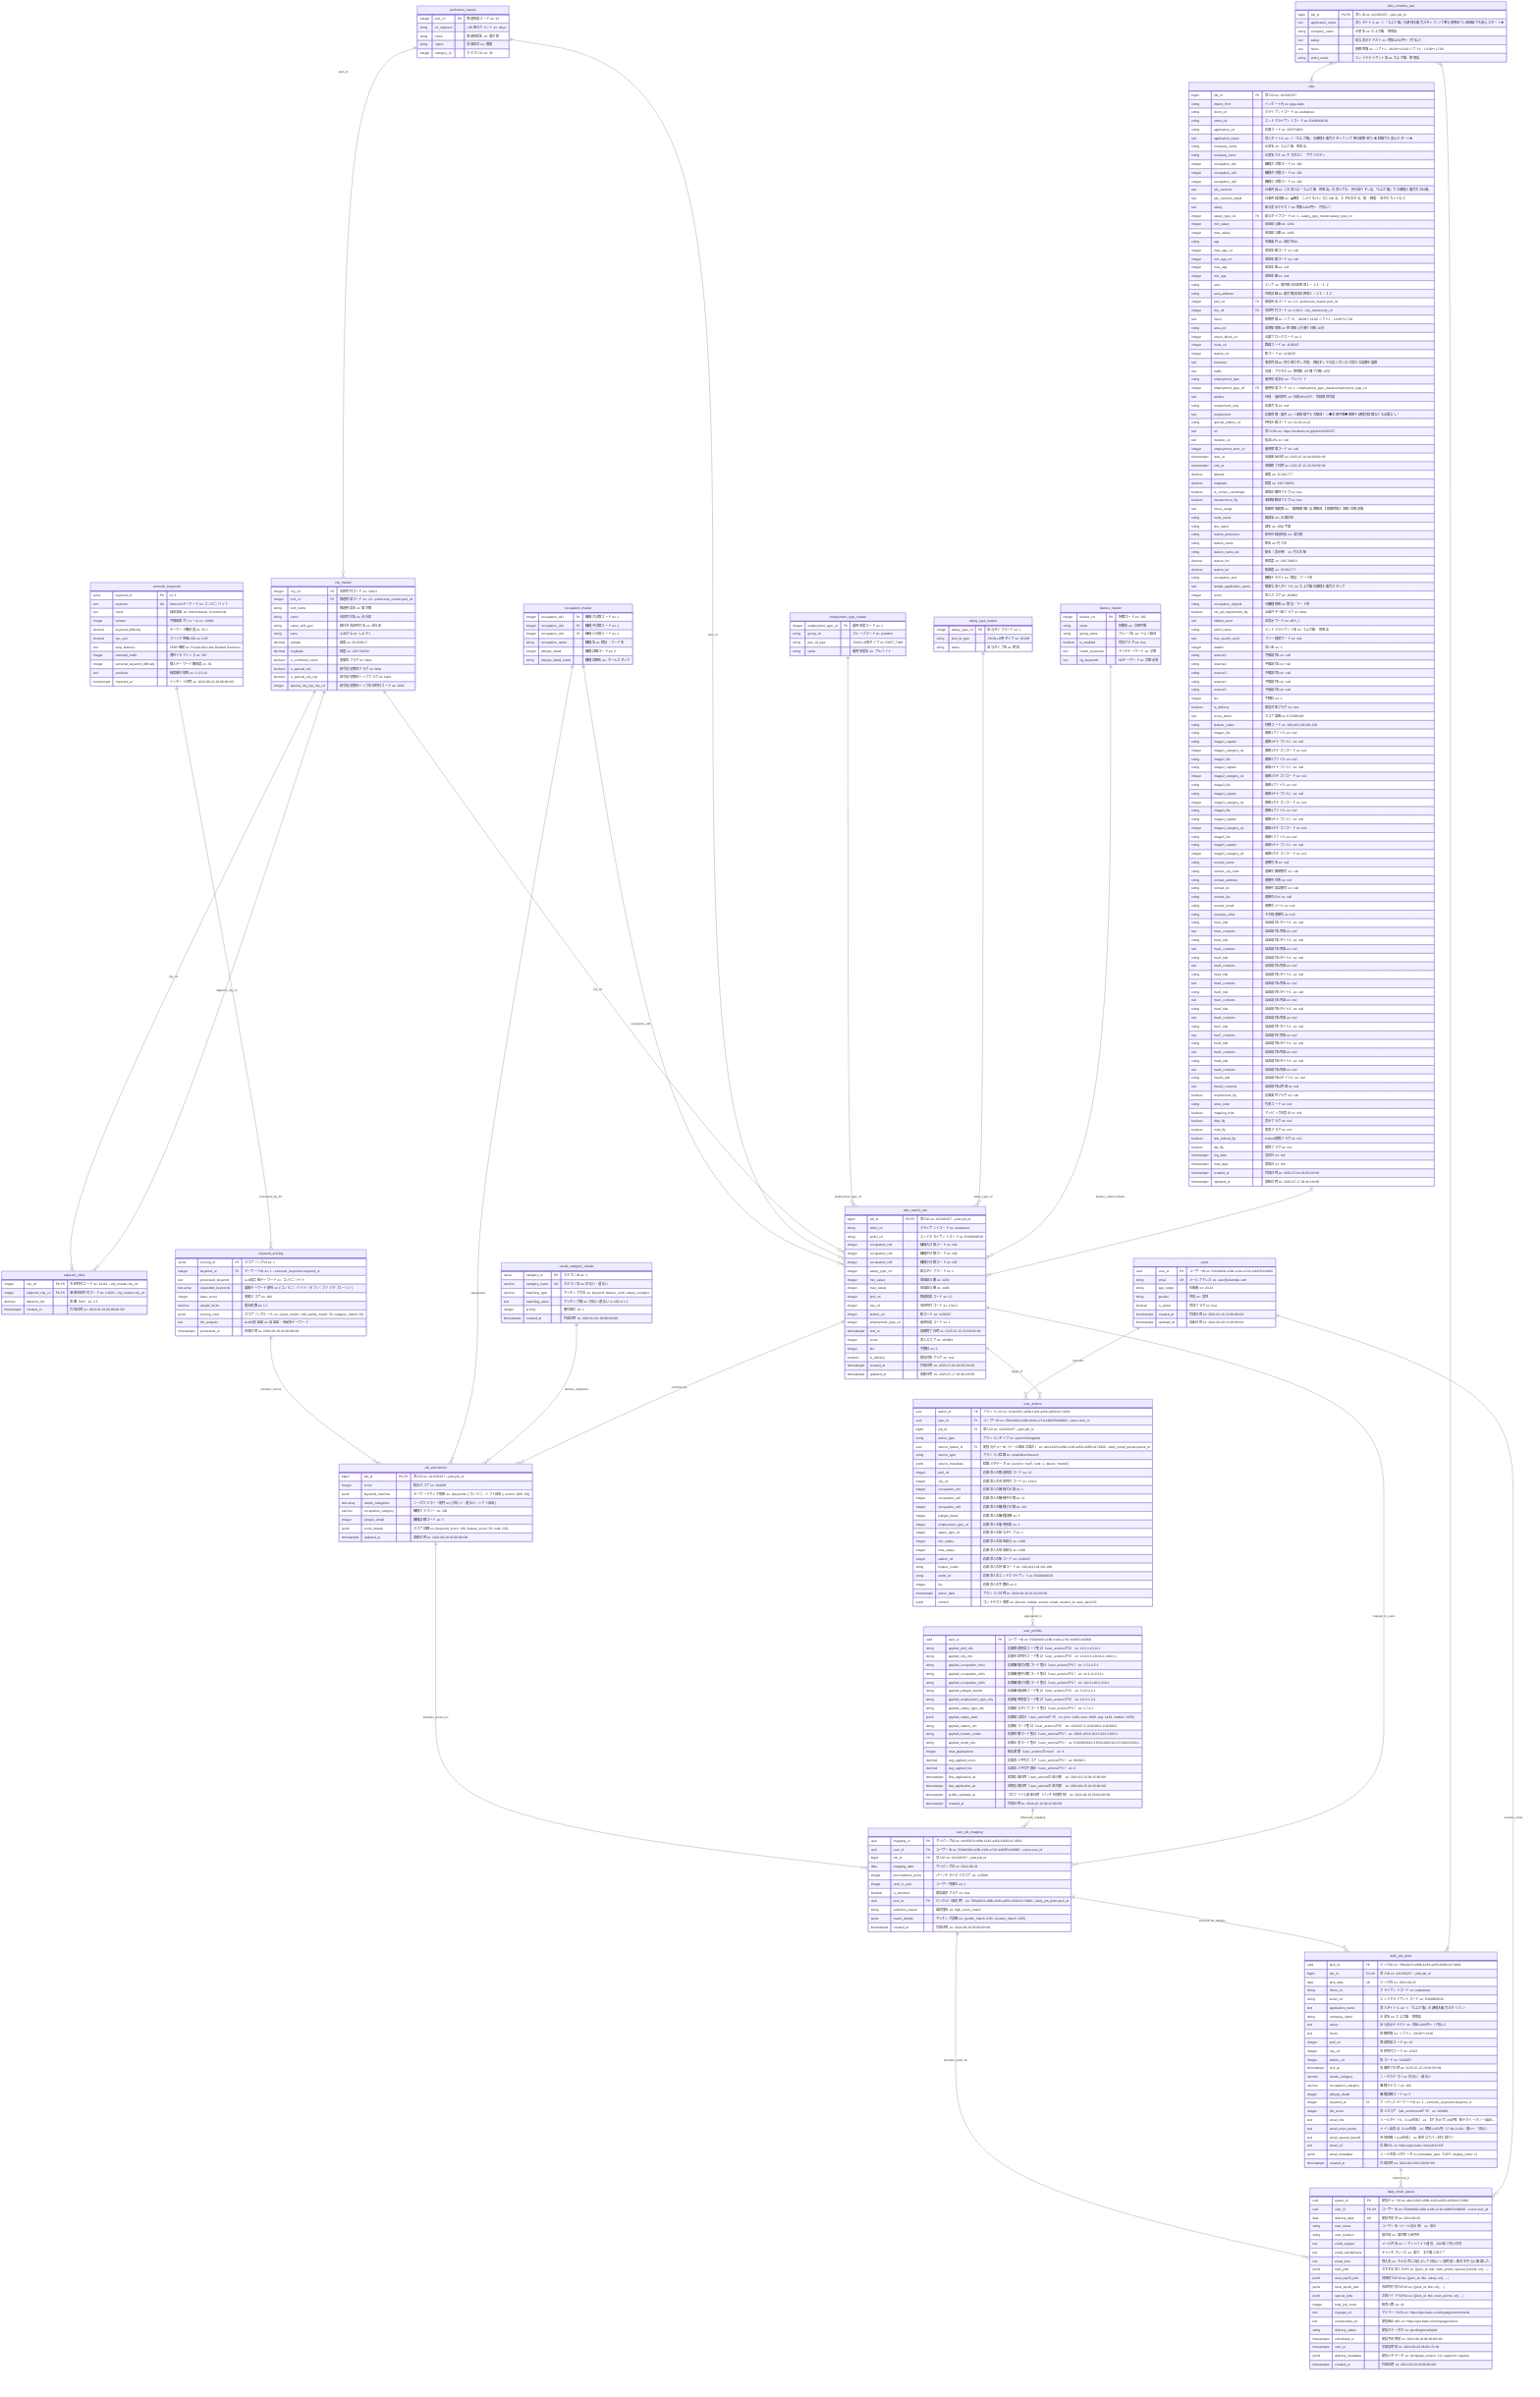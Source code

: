 erDiagram
	direction TB
	occupation_master {
		integer occupation_cd1 PK "職種大分類コード ex: 1"  
		integer occupation_cd2 PK "職種中分類コード ex: 1"  
		integer occupation_cd3 PK "職種小分類コード ex: 1"  
		string occupation_name  "職種名 ex: 飲食・フード系"  
		integer jobtype_detail  "職種詳細コード ex: 5"  
		string jobtype_detail_name  "職種詳細名 ex: ホールスタッフ"  
	}

	prefecture_master {
		integer pref_cd PK "都道府県コード ex: 13"  
		string url_segment  "URL用セグメント ex: tokyo"  
		string name  "都道府県名 ex: 東京都"  
		string region  "地域区分 ex: 関東"  
		integer category_id  "カテゴリID ex: 38"  
	}

	city_master {
		integer city_cd PK "市区町村コード ex: 13113"  
		integer pref_cd FK "都道府県コード ex: 13→prefecture_master.pref_cd"  
		string pref_name  "都道府県名 ex: 東京都"  
		string name  "市区町村名 ex: 渋谷区"  
		string name_with_gun  "郡付き市区町村名 ex: 渋谷区"  
		string kana  "よみがな ex: しぶやく"  
		decimal latitude  "緯度 ex: 35.658517"  
		decimal longitude  "経度 ex: 139.701334"  
		boolean is_conflicted_name  "重複名フラグ ex: false"  
		boolean is_special_city  "政令指定都市フラグ ex: false"  
		boolean is_special_city_top  "政令指定都市トップフラグ ex: false"  
		integer special_city_top_city_cd  "政令指定都市トップ市区町村コード ex: 1100"  
	}

	adjacent_cities {
		integer city_cd PK,FK "市区町村コード ex: 13113→city_master.city_cd"  
		integer adjacent_city_cd PK,FK "隣接市区町村コード ex: 13109→city_master.city_cd"  
		decimal distance_km  "距離（km） ex: 2.5"  
		timestamptz created_at  "作成日時 ex: 2024-01-01 00:00:00+09"  
	}

	employment_type_master {
		integer employment_type_cd PK "雇用形態コード ex: 1"  
		string group_cd  "グループコード ex: parttime"  
		string json_ld_type  "JSON-LD用タイプ ex: PART_TIME"  
		string name  "雇用形態名 ex: アルバイト"  
	}

	salary_type_master {
		integer salary_type_cd PK "給与タイプコード ex: 1"  
		string json_ld_type  "JSON-LD用タイプ ex: HOUR"  
		string name  "給与タイプ名 ex: 時給"  
	}

	feature_master {
		integer feature_cd PK "特徴コード ex: 100"  
		string name  "特徴名 ex: 学歴不問"  
		string group_name  "グループ名 ex: 〜な人歓迎"  
		boolean is_enabled  "有効フラグ ex: true"  
		text match_keywords  "マッチキーワード ex: 学歴"  
		text ng_keywords  "NGキーワード ex: 学歴必須"  
	}

	semrush_keywords {
		serial keyword_id PK "ex: 1"  
		text keyword UK "Semrushキーワード ex: コンビニ バイト"  
		text intent  "検索意図 ex: Informational, Commercial"  
		integer volume  "月間検索ボリューム ex: 12000"  
		decimal keyword_difficulty  "キーワード難易度 ex: 45.2"  
		decimal cpc_usd  "クリック単価USD ex: 0.85"  
		text serp_features  "SERP機能 ex: People Also Ask,Related Searches"  
		integer potential_traffic  "潜在トラフィック ex: 397"  
		integer personal_keyword_difficulty  "個人キーワード難易度 ex: 49"  
		text positions  "検索順位情報 ex: 1-3,5-10"  
		timestamptz imported_at  "インポート日時 ex: 2024-08-24 10:00:00+09"  
	}

	keyword_scoring {
		serial scoring_id PK "スコアリングID ex: 1"  
		integer keyword_id FK "キーワードID ex: 1→semrush_keywords.keyword_id"  
		text processed_keyword  "LLM加工後キーワード ex: コンビニバイト"  
		text-array expanded_keywords  "展開キーワード配列 ex: ['コンビニ', 'バイト', 'セブン', 'ファミマ', 'ローソン']"  
		integer base_score  "基礎スコア ex: 100"  
		decimal weight_factor  "重み係数 ex: 1.5"  
		jsonb scoring_rules  "スコアリングルール ex: {exact_match: 100, partial_match: 50, category_match: 30}"  
		text llm_analysis  "LLM分析結果 ex: 高需要・低競争キーワード"  
		timestamptz processed_at  "処理日時 ex: 2024-08-29 01:00:00+09"  
	}

	job_enrichment {
		bigint job_id PK,FK "求人ID ex: 421505257→jobs.job_id"  
		integer score  "総合スコア ex: 104983"  
		jsonb keyword_matches  "キーワードマッチ情報 ex: {keywords: ['コンビニ', 'シフト自由'], scores: [100, 80]}"  
		text-array needs_categories  "ニーズカテゴリー配列 ex: ['日払い・週払い', 'シフト自由']"  
		varchar occupation_category  "職種カテゴリー ex: 100"  
		integer jobtype_detail  "職種詳細コード ex: 5"  
		jsonb score_details  "スコア詳細 ex: {keyword_score: 180, feature_score: 50, total: 230}"  
		timestamptz updated_at  "更新日時 ex: 2024-08-29 02:00:00+09"  
	}

	user_job_mapping {
		uuid mapping_id PK "マッピングID ex: def45678-e89b-12d3-a456-426614174000"  
		uuid user_id FK "ユーザーID ex: 550e8400-e29b-41d4-a716-446655440000→users.user_id"  
		bigint job_id FK "求人ID ex: 421505257→jobs.job_id"  
		date mapping_date  "マッピング日 ex: 2024-08-29"  
		integer personalized_score  "パーソナライズドスコア ex: 125000"  
		integer rank_in_user  "ユーザー内順位 ex: 1"  
		boolean is_selected  "配信選定フラグ ex: true"  
		uuid pick_id FK "ピックID（選定時） ex: 789e0123-e89b-12d3-a456-426614174000→daily_job_picks.pick_id"  
		string selection_reason  "選定理由 ex: high_score_match"  
		jsonb match_details  "マッチング詳細 ex: {profile_match: 0.85, location_match: 0.95}"  
		timestamptz created_at  "作成日時 ex: 2024-08-29 03:00:00+09"  
	}

	user_actions {
		uuid action_id PK "アクションID ex: 123e4567-e89b-12d3-a456-426614174000"  
		uuid user_id FK "ユーザーID ex: 550e8400-e29b-41d4-a716-446655440000→users.user_id"  
		bigint job_id FK "求人ID ex: 421505257→jobs.job_id"  
		string action_type  "アクションタイプ ex: open/click/applied"  
		uuid source_queue_id FK "配信元キューID（メール経由の場合） ex: abc12345-e89b-12d3-a456-426614174000→daily_email_queue.queue_id"  
		string source_type  "アクション経路 ex: email/direct/search"  
		jsonb source_metadata  "経路メタデータ ex: {section: 'top5', rank: 1, device: 'mobile'}"  
		integer pref_cd  "応募求人の都道府県コード ex: 13"  
		integer city_cd  "応募求人の市区町村コード ex: 13113"  
		integer occupation_cd1  "応募求人の職種大分類 ex: 1"  
		integer occupation_cd2  "応募求人の職種中分類 ex: 11"  
		integer occupation_cd3  "応募求人の職種小分類 ex: 110"  
		integer jobtype_detail  "応募求人の職種詳細 ex: 5"  
		integer employment_type_cd  "応募求人の雇用形態 ex: 1"  
		integer salary_type_cd  "応募求人の給与タイプ ex: 1"  
		integer min_salary  "応募求人の最低給与 ex: 1260"  
		integer max_salary  "応募求人の最高給与 ex: 1400"  
		integer station_cd  "応募求人の駅コード ex: 1130207"  
		string feature_codes  "応募求人の特徴コード ex: 100,103,104,201,206"  
		string endcl_cd  "応募求人のエンドクライアント ex: EX00969530"  
		integer fee  "応募求人の手数料 ex: 0"  
		timestamptz action_date  "アクション日時 ex: 2024-08-20 16:45:00+09"  
		jsonb context  "コンテキスト情報 ex: {device: mobile, source: email, session_id: sess_abc123}"  
	}

	user_profiles {
		uuid user_id PK "ユーザーID ex: 550e8400-e29b-41d4-a716-446655440000"  
		string applied_pref_cds  "応募都道府県コード集計（user_actionsから） ex: 13:5,14:3,11:1"  
		string applied_city_cds  "応募市区町村コード集計（user_actionsから） ex: 13113:3,13104:2,14101:1"  
		string applied_occupation_cd1s  "応募職種大分類コード集計（user_actionsから） ex: 1:5,2:2,5:1"  
		string applied_occupation_cd2s  "応募職種中分類コード集計（user_actionsから） ex: 11:3,12:2,51:1"  
		string applied_occupation_cd3s  "応募職種小分類コード集計（user_actionsから） ex: 110:3,120:2,510:1"  
		string applied_jobtype_details  "応募職種詳細コード集計（user_actionsから） ex: 5:3,6:2,4:1"  
		string applied_employment_type_cds  "応募雇用形態コード集計（user_actionsから） ex: 1:6,2:1,3:1"  
		string applied_salary_type_cds  "応募給与タイプコード集計（user_actionsから） ex: 1:7,2:1"  
		jsonb applied_salary_stats  "応募給与統計（user_actionsから） ex: {min: 1100, max: 1800, avg: 1420, median: 1350}"  
		string applied_station_cds  "応募駅コード集計（user_actionsから） ex: 1130207:3,1130208:2,1130209:1"  
		string applied_feature_codes  "応募特徴コード集計（user_actionsから） ex: 100:8,103:6,104:5,201:3,206:2"  
		string applied_endcl_cds  "応募企業コード集計（user_actionsから） ex: EX00969530:3,EX01048210:2,EX00123456:1"  
		integer total_applications  "総応募数（user_actionsのcount） ex: 8"  
		decimal avg_applied_score  "応募求人平均スコア（user_actionsから） ex: 98450.5"  
		decimal avg_applied_fee  "応募求人平均手数料（user_actionsから） ex: 0"  
		timestamptz first_application_at  "初回応募日時（user_actionsの最小値） ex: 2024-02-10 09:15:00+09"  
		timestamptz last_application_at  "最終応募日時（user_actionsの最大値） ex: 2024-08-20 16:45:00+09"  
		timestamptz profile_updated_at  "プロファイル更新日時（バッチ処理時刻） ex: 2024-08-29 03:00:00+09"  
		timestamptz created_at  "作成日時 ex: 2024-02-10 09:15:00+09"  
	}

	needs_category_master {
		serial category_id PK "カテゴリID ex: 1"  
		varchar category_name UK "カテゴリ名 ex: 日払い・週払い"  
		varchar matching_type  "マッチング方法 ex: keyword, feature_code, salary_compare"  
		text matching_value  "マッチング値 ex: 日払い,週払い or 103 or 1.2"  
		integer priority  "優先順位 ex: 1"  
		timestamptz created_at  "作成日時 ex: 2024-01-01 00:00:00+09"  
	}

	daily_job_picks {
		uuid pick_id PK "ピックID ex: 789e0123-e89b-12d3-a456-426614174000"  
		bigint job_id FK,UK "求人ID ex: 421505257→jobs.job_id"  
		date pick_date UK "ピック日 ex: 2024-08-29"  
		string client_cd  "クライアントコード ex: arubaitoex"  
		string endcl_cd  "エンドクライアントコード ex: EX00969530"  
		text application_name  "求人タイトル ex: ＜「ちよだ鮨」の調理＆販売スタッフ♪＞"  
		string company_name  "企業名 ex: ちよだ鮨　笹塚店"  
		text salary  "給与表示テキスト ex: 時給1260円～（月払い）"  
		text hours  "勤務時間 ex: シフト1：08:00～13:00"  
		integer pref_cd  "都道府県コード ex: 13"  
		integer city_cd  "市区町村コード ex: 13113"  
		integer station_cd  "駅コード ex: 1130207"  
		timestamptz end_at  "掲載終了日時 ex: 2125-07-15 23:59:59+09"  
		varchar needs_category  "ニーズカテゴリ ex: 日払い・週払い"  
		varchar occupation_category  "職種カテゴリ ex: 100"  
		integer jobtype_detail  "職種詳細コード ex: 5"  
		integer keyword_id FK "マッチしたキーワードID ex: 1→semrush_keywords.keyword_id"  
		integer job_score  "求人スコア（job_enrichmentから） ex: 104983"  
		text email_title  "メールタイトル（LLM生成） ex: 【夕方4hで7,400円】駅ナカベーカリー品出し"  
		text email_main_points  "メイン訴求点（LLM生成） ex: 時給1,850円／17:00-21:00／週1〜／日払い"  
		text email_special_benefit  "特別特典（LLM生成） ex: 焼き立てパン持ち帰り◎"  
		text email_url  "応募URL ex: https://get-baito.com/job/12345"  
		jsonb email_metadata  "メール生成メタデータ ex: {template_type: 'TOP5', display_order: 1}"  
		timestamptz created_at  "作成日時 ex: 2024-08-29 03:00:00+09"  
	}

	daily_email_queue {
		uuid queue_id PK "配信キューID ex: abc12345-e89b-12d3-a456-426614174000"  
		uuid user_id FK,UK "ユーザーID ex: 550e8400-e29b-41d4-a716-446655440000→users.user_id"  
		date delivery_date UK "配信予定日 ex: 2024-08-29"  
		string user_name  "ユーザー名（メール表示用） ex: 直己"  
		string user_location  "居住地 ex: 東京都小金井市"  
		text email_subject  "メール件名 ex: 📧 ゲットバイト通信　2025年7月15日号"  
		text email_catchphrase  "キャッチフレーズ ex: 夏ボ、まだ間に合う？"  
		text email_intro  "導入文 ex: そんな声にお応えして日払い × 高時給 × 駅近 を中心に厳選した"  
		jsonb top5_jobs  "おすすめ求人TOP5 ex: [{pick_id, title, main_points, special_benefit, url}, ...]"  
		jsonb area_top10_jobs  "地域別TOP10 ex: [{pick_id, title, salary, url}, ...]"  
		jsonb local_top10_jobs  "市区町村別TOP10 ex: [{pick_id, title, url}, ...]"  
		jsonb special_jobs  "お得バイトTOP10 ex: [{pick_id, title, main_points, url}, ...]"  
		integer total_job_count  "総求人数 ex: 40"  
		text mypage_url  "マイページURL ex: https://get-baito.com/mypage/recommend"  
		text unsubscribe_url  "配信停止URL ex: https://get-baito.com/mypage/notice"  
		string delivery_status  "配信ステータス ex: pending/sent/failed"  
		timestamptz scheduled_at  "配信予定時刻 ex: 2024-08-29 06:00:00+09"  
		timestamptz sent_at  "実配信時刻 ex: 2024-08-29 06:00:15+09"  
		jsonb delivery_metadata  "配信メタデータ ex: {template_version: 2.0, segment: regular}"  
		timestamptz created_at  "作成日時 ex: 2024-08-29 03:00:00+09"  
	}

	users {
		uuid user_id PK "ユーザーID ex: 550e8400-e29b-41d4-a716-446655440000"  
		string email UK "メールアドレス ex: user@example.com"  
		string age_range  "年齢層 ex: 20-24"  
		string gender  "性別 ex: 男性"  
		boolean is_active  "有効フラグ ex: true"  
		timestamptz created_at  "作成日時 ex: 2024-01-15 10:30:00+09"  
		timestamptz updated_at  "更新日時 ex: 2024-08-29 14:20:00+09"  
	}

	jobs_match_raw {
		bigint job_id PK,FK "求人ID ex: 421505257→jobs.job_id"  
		string client_cd  "クライアントコード ex: arubaitoex"  
		string endcl_cd  "エンドクライアントコード ex: EX00969530"  
		integer occupation_cd1  "職種大分類コード ex: 100"  
		integer occupation_cd2  "職種中分類コード ex: 100"  
		integer occupation_cd3  "職種小分類コード ex: 100"  
		integer salary_type_cd  "給与タイプコード ex: 1"  
		integer min_salary  "最低給与額 ex: 1260"  
		integer max_salary  "最高給与額 ex: 1400"  
		integer pref_cd  "都道府県コード ex: 13"  
		integer city_cd  "市区町村コード ex: 13113"  
		integer station_cd  "駅コード ex: 1130207"  
		integer employment_type_cd  "雇用形態コード ex: 1"  
		timestamptz end_at  "掲載終了日時 ex: 2125-07-15 23:59:59+09"  
		integer score  "求人スコア ex: 104983"  
		integer fee  "手数料 ex: 0"  
		boolean is_delivery  "配信対象フラグ ex: true"  
		timestamptz created_at  "作成日時 ex: 2025-07-04 03:50:20+09"  
		timestamptz updated_at  "更新日時 ex: 2025-07-17 02:40:29+09"  
	}

	jobs_contents_raw {
		bigint job_id PK,FK "求人ID ex: 421505257→jobs.job_id"  
		text application_name  "求人タイトル ex: ＜「ちよだ鮨」の調理＆販売スタッフ♪＞丁寧な研修あり×未経験でも安心スタート★"  
		string company_name  "企業名 ex: ちよだ鮨　笹塚店"  
		text salary  "給与表示テキスト ex: 時給1260円～（月払い）"  
		text hours  "勤務時間 ex: シフト1：08:00～13:00 シフト2：13:00～17:00"  
		string endcl_name  "エンドクライアント名 ex: ちよだ鮨　笹塚店"  
	}

	jobs {
		bigint job_id PK "求人ID ex: 421505257"  
		string import_from  "インポート元 ex: giga-baito"  
		string client_cd  "クライアントコード ex: arubaitoex"  
		string endcl_cd  "エンドクライアントコード ex: EX00969530"  
		string application_cd  "応募コード ex: 335759859"  
		text application_name  "求人タイトル ex: ＜「ちよだ鮨」の調理＆販売スタッフ♪＞丁寧な研修あり×未経験でも安心スタート★"  
		string company_name  "企業名 ex: ちよだ鮨　笹塚店"  
		string company_kana  "企業名カナ ex: チヨダズシ　ササヅカテン"  
		integer occupation_cd1  "職種大分類コード ex: 100"  
		integer occupation_cd2  "職種中分類コード ex: 100"  
		integer occupation_cd3  "職種小分類コード ex: 100"  
		text job_contents  "仕事内容 ex: この求人は「ちよだ鮨　笹塚店」の求人です。持ち帰りすし店「ちよだ鮨」での調理と販売のお仕事。"  
		text job_contents_detail  "仕事内容詳細 ex: ◆調理：しゃりをパックにつめる、ネタをのせる、魚・野菜・玉子のカットなど"  
		text salary  "給与表示テキスト ex: 時給1260円～（月払い）"  
		integer salary_type_cd FK "給与タイプコード ex: 1→salary_type_master.salary_type_cd"  
		integer min_salary  "最低給与額 ex: 1260"  
		integer max_salary  "最高給与額 ex: 1400"  
		string age  "年齢条件 ex: 高校生OK"  
		integer max_age_cd  "最高年齢コード ex: null"  
		integer min_age_cd  "最低年齢コード ex: null"  
		integer max_age  "最高年齢 ex: null"  
		integer min_age  "最低年齢 ex: null"  
		string area  "エリア ex: 東京都渋谷区笹塚１－２１－１２"  
		string area_address  "住所詳細 ex: 東京都渋谷区笹塚１－２１－１２"  
		integer pref_cd FK "都道府県コード ex: 13→prefecture_master.pref_cd"  
		integer city_cd FK "市区町村コード ex: 13113→city_master.city_cd"  
		text hours  "勤務時間 ex: シフト1：08:00～13:00 シフト2：13:00～17:00"  
		string area_eki  "最寄駅情報 ex: 笹塚駅 1分 幡ケ谷駅 10分"  
		integer ensen_block_cd  "沿線ブロックコード ex: 2"  
		integer route_cd  "路線コード ex: 1130207"  
		integer station_cd  "駅コード ex: 1130207"  
		text business  "事業内容 ex: 持ち帰りすしの他、回転すしや立食いすしなど様々な店舗を展開"  
		text traffic  "交通・アクセス ex: 笹塚駅 1分 幡ケ谷駅 10分"  
		string employment_type  "雇用形態表示 ex: アルバイト"  
		integer employment_type_cd FK "雇用形態コード ex: 1→employment_type_master.employment_type_cd"  
		text welfare  "待遇・福利厚生 ex: 社割20%OFF、有給取得可能"  
		string requirement_way  "応募方法 ex: null"  
		text requirement  "応募資格・条件 ex: ＜未経験でも大歓迎！＞◆学歴不問◆接客や調理の経験なども必要なし！"  
		string special_edition_cd  "特別企画コード ex: 22,18,14,10"  
		text url  "求人URL ex: https://arubaito-ex.jp/job/421505257"  
		text transfer_url  "転送URL ex: null"  
		integer employment_term_cd  "雇用期間コード ex: null"  
		timestamptz start_at  "掲載開始日時 ex: 2025-07-02 00:00:00+09"  
		timestamptz end_at  "掲載終了日時 ex: 2125-07-15 23:59:59+09"  
		decimal latitude  "緯度 ex: 35.661777"  
		decimal longitude  "経度 ex: 139.704051"  
		boolean is_correct_coordinate  "座標正確性フラグ ex: true"  
		boolean inexperience_flg  "未経験歓迎フラグ ex: true"  
		text hours_range  "勤務時間範囲 ex: 【勤務期間】長期歓迎 【勤務時間】深夜/早朝,昼間"  
		string route_name  "路線名 ex: JR東日本"  
		string line_name  "線名 ex: JR山手線"  
		string station_prefecture  "駅所在都道府県 ex: 東京都"  
		string station_name  "駅名 ex: 代々木"  
		string station_name_eki  "駅名（表示用） ex: 代々木駅"  
		decimal station_lon  "駅経度 ex: 139.704051"  
		decimal station_lat  "駅緯度 ex: 35.661777"  
		string occupation_text  "職種テキスト ex: 飲食・フード系"  
		text simple_application_name  "簡潔な求人タイトル ex: ちよだ鮨の調理＆販売スタッフ"  
		integer score  "求人スコア ex: 104983"  
		string occupation_original  "元職種情報 ex: 飲食・フード系"  
		boolean not_all_requirement_flg  "全条件不一致フラグ ex: false"  
		text hidden_word  "非表示ワード ex: AEX_3"  
		string endcl_name  "エンドクライアント名 ex: ちよだ鮨　笹塚店"  
		text free_search_word  "フリー検索ワード ex: null"  
		integer iwaikin  "祝い金 ex: 0"  
		string reserve1  "予備項目1 ex: null"  
		string reserve2  "予備項目2 ex: null"  
		string reserve3  "予備項目3 ex: null"  
		string reserve4  "予備項目4 ex: null"  
		string reserve5  "予備項目5 ex: null"  
		integer fee  "手数料 ex: 0"  
		boolean is_delivery  "配信対象フラグ ex: true"  
		text score_factor  "スコア要因 ex: 0.52899105"  
		string feature_codes  "特徴コード ex: 100,103,104,201,206"  
		string image1_file  "画像1ファイル ex: null"  
		string image1_caption  "画像1キャプション ex: null"  
		integer image1_category_cd  "画像1カテゴリコード ex: null"  
		string image2_file  "画像2ファイル ex: null"  
		string image2_caption  "画像2キャプション ex: null"  
		integer image2_category_cd  "画像2カテゴリコード ex: null"  
		string image3_file  "画像3ファイル ex: null"  
		string image3_caption  "画像3キャプション ex: null"  
		integer image3_category_cd  "画像3カテゴリコード ex: null"  
		string image4_file  "画像4ファイル ex: null"  
		string image4_caption  "画像4キャプション ex: null"  
		integer image4_category_cd  "画像4カテゴリコード ex: null"  
		string image5_file  "画像5ファイル ex: null"  
		string image5_caption  "画像5キャプション ex: null"  
		integer image5_category_cd  "画像5カテゴリコード ex: null"  
		string contact_name  "連絡先名 ex: null"  
		string contact_zip_code  "連絡先郵便番号 ex: null"  
		string contact_address  "連絡先住所 ex: null"  
		string contact_tel  "連絡先電話番号 ex: null"  
		string contact_fax  "連絡先FAX ex: null"  
		string contact_email  "連絡先メール ex: null"  
		string contacta_other  "その他連絡先 ex: null"  
		string free1_title  "自由項目1タイトル ex: null"  
		text free1_contents  "自由項目1内容 ex: null"  
		string free2_title  "自由項目2タイトル ex: null"  
		text free2_contents  "自由項目2内容 ex: null"  
		string free3_title  "自由項目3タイトル ex: null"  
		text free3_contents  "自由項目3内容 ex: null"  
		string free4_title  "自由項目4タイトル ex: null"  
		text free4_contents  "自由項目4内容 ex: null"  
		string free5_title  "自由項目5タイトル ex: null"  
		text free5_contents  "自由項目5内容 ex: null"  
		string free6_title  "自由項目6タイトル ex: null"  
		text free6_contents  "自由項目6内容 ex: null"  
		string free7_title  "自由項目7タイトル ex: null"  
		text free7_contents  "自由項目7内容 ex: null"  
		string free8_title  "自由項目8タイトル ex: null"  
		text free8_contents  "自由項目8内容 ex: null"  
		string free9_title  "自由項目9タイトル ex: null"  
		text free9_contents  "自由項目9内容 ex: null"  
		string free10_title  "自由項目10タイトル ex: null"  
		text free10_contents  "自由項目10内容 ex: null"  
		boolean requirement_flg  "応募要件フラグ ex: null"  
		string work_code  "作業コード ex: null"  
		boolean mapping_hide  "マッピング非表示 ex: null"  
		boolean disp_flg  "表示フラグ ex: null"  
		boolean mod_flg  "変更フラグ ex: null"  
		boolean link_indeed_flg  "Indeed連携フラグ ex: null"  
		boolean del_flg  "削除フラグ ex: null"  
		timestamptz reg_date  "登録日 ex: null"  
		timestamptz mod_date  "変更日 ex: null"  
		timestamptz created_at  "作成日時 ex: 2025-07-04 03:50:20+09"  
		timestamptz updated_at  "更新日時 ex: 2025-07-17 02:40:29+09"  
	}


	occupation_master||--o{jobs_match_raw:"occupation_cd1"
	prefecture_master||--o{jobs_match_raw:"pref_cd"
	prefecture_master||--o{city_master:"pref_cd"
	city_master||--o{jobs_match_raw:"city_cd"
	city_master||--o{adjacent_cities:"city_cd"
	city_master||--o{adjacent_cities:"adjacent_city_cd"
	employment_type_master||--o{jobs_match_raw:"employment_type_cd"
	salary_type_master||--o{jobs_match_raw:"salary_type_cd"
	feature_master||--o{jobs_match_raw:"feature_codes contains"
	semrush_keywords||--o{keyword_scoring:"processed_by_llm"
	keyword_scoring||--o{job_enrichment:"provides_scores"
	occupation_master||--o{job_enrichment:"categorizes"
	job_enrichment||--o{user_job_mapping:"provides_scores_for"
	user_actions||--o{user_profiles:"aggregated_to"
	user_profiles||--o{user_job_mapping:"influences_mapping"
	needs_category_master||--o{job_enrichment:"defines_categories"
	jobs_match_raw||--o{job_enrichment:"enriched_by"
	user_job_mapping||--o{daily_job_picks:"selected_for_delivery"
	user_job_mapping||--o{daily_email_queue:"provides_picks_for"
	daily_job_picks||--o{daily_email_queue:"referenced_in"
	users||--o{daily_email_queue:"receives_email"
	users||--o{user_actions:"performs"
	jobs_match_raw||--o{user_job_mapping:"mapped_to_users"
	jobs_match_raw||--o{user_actions:"target_of"
	jobs}|--|{jobs_match_raw:"  "
	jobs_contents_raw}|--|{jobs:"  "
	jobs_contents_raw}|--|{daily_job_picks:"  "